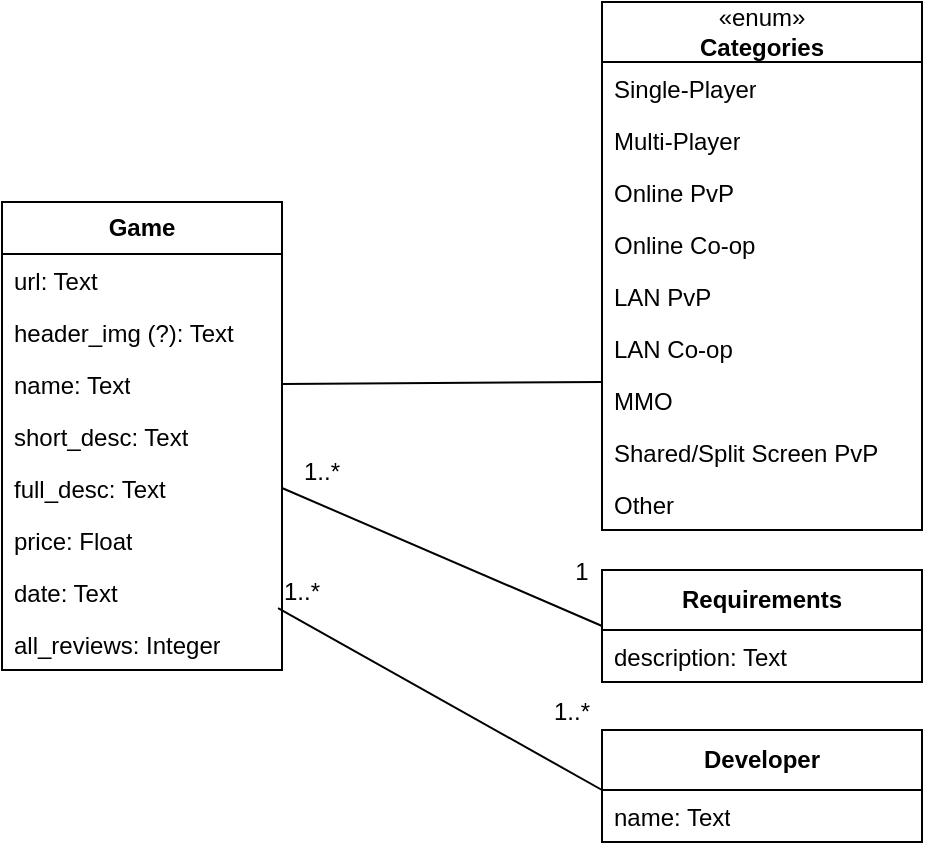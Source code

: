 <mxfile version="22.0.4" type="device">
  <diagram name="Page-1" id="0rpIXNNC91w-e2wjC2Iq">
    <mxGraphModel dx="1364" dy="771" grid="1" gridSize="10" guides="1" tooltips="1" connect="1" arrows="1" fold="1" page="1" pageScale="1" pageWidth="850" pageHeight="1100" background="#ffffff" math="0" shadow="0">
      <root>
        <mxCell id="0" />
        <mxCell id="1" parent="0" />
        <mxCell id="R6wkinDR3tg71nQ66AtV-16" value="&lt;b&gt;Game&lt;/b&gt;" style="swimlane;fontStyle=0;childLayout=stackLayout;horizontal=1;startSize=26;fillColor=none;horizontalStack=0;resizeParent=1;resizeParentMax=0;resizeLast=0;collapsible=1;marginBottom=0;whiteSpace=wrap;html=1;" parent="1" vertex="1">
          <mxGeometry x="160" y="230" width="140" height="234" as="geometry" />
        </mxCell>
        <mxCell id="6IAxfbTlwQELjcaCd5mC-14" value="url: Text" style="text;strokeColor=none;fillColor=none;align=left;verticalAlign=top;spacingLeft=4;spacingRight=4;overflow=hidden;rotatable=0;points=[[0,0.5],[1,0.5]];portConstraint=eastwest;whiteSpace=wrap;html=1;" parent="R6wkinDR3tg71nQ66AtV-16" vertex="1">
          <mxGeometry y="26" width="140" height="26" as="geometry" />
        </mxCell>
        <mxCell id="6IAxfbTlwQELjcaCd5mC-28" value="header_img (?): Text" style="text;strokeColor=none;fillColor=none;align=left;verticalAlign=top;spacingLeft=4;spacingRight=4;overflow=hidden;rotatable=0;points=[[0,0.5],[1,0.5]];portConstraint=eastwest;whiteSpace=wrap;html=1;" parent="R6wkinDR3tg71nQ66AtV-16" vertex="1">
          <mxGeometry y="52" width="140" height="26" as="geometry" />
        </mxCell>
        <mxCell id="R6wkinDR3tg71nQ66AtV-17" value="name: Text" style="text;strokeColor=none;fillColor=none;align=left;verticalAlign=top;spacingLeft=4;spacingRight=4;overflow=hidden;rotatable=0;points=[[0,0.5],[1,0.5]];portConstraint=eastwest;whiteSpace=wrap;html=1;" parent="R6wkinDR3tg71nQ66AtV-16" vertex="1">
          <mxGeometry y="78" width="140" height="26" as="geometry" />
        </mxCell>
        <mxCell id="R6wkinDR3tg71nQ66AtV-20" value="short_desc: Text" style="text;strokeColor=none;fillColor=none;align=left;verticalAlign=top;spacingLeft=4;spacingRight=4;overflow=hidden;rotatable=0;points=[[0,0.5],[1,0.5]];portConstraint=eastwest;whiteSpace=wrap;html=1;" parent="R6wkinDR3tg71nQ66AtV-16" vertex="1">
          <mxGeometry y="104" width="140" height="26" as="geometry" />
        </mxCell>
        <mxCell id="R6wkinDR3tg71nQ66AtV-21" value="full_desc: Text" style="text;strokeColor=none;fillColor=none;align=left;verticalAlign=top;spacingLeft=4;spacingRight=4;overflow=hidden;rotatable=0;points=[[0,0.5],[1,0.5]];portConstraint=eastwest;whiteSpace=wrap;html=1;" parent="R6wkinDR3tg71nQ66AtV-16" vertex="1">
          <mxGeometry y="130" width="140" height="26" as="geometry" />
        </mxCell>
        <mxCell id="R6wkinDR3tg71nQ66AtV-26" value="price: Float" style="text;strokeColor=none;fillColor=none;align=left;verticalAlign=top;spacingLeft=4;spacingRight=4;overflow=hidden;rotatable=0;points=[[0,0.5],[1,0.5]];portConstraint=eastwest;whiteSpace=wrap;html=1;" parent="R6wkinDR3tg71nQ66AtV-16" vertex="1">
          <mxGeometry y="156" width="140" height="26" as="geometry" />
        </mxCell>
        <mxCell id="R6wkinDR3tg71nQ66AtV-27" value="date: Text" style="text;strokeColor=none;fillColor=none;align=left;verticalAlign=top;spacingLeft=4;spacingRight=4;overflow=hidden;rotatable=0;points=[[0,0.5],[1,0.5]];portConstraint=eastwest;whiteSpace=wrap;html=1;" parent="R6wkinDR3tg71nQ66AtV-16" vertex="1">
          <mxGeometry y="182" width="140" height="26" as="geometry" />
        </mxCell>
        <mxCell id="R6wkinDR3tg71nQ66AtV-19" value="all_reviews: Integer" style="text;strokeColor=none;fillColor=none;align=left;verticalAlign=top;spacingLeft=4;spacingRight=4;overflow=hidden;rotatable=0;points=[[0,0.5],[1,0.5]];portConstraint=eastwest;whiteSpace=wrap;html=1;" parent="R6wkinDR3tg71nQ66AtV-16" vertex="1">
          <mxGeometry y="208" width="140" height="26" as="geometry" />
        </mxCell>
        <mxCell id="6IAxfbTlwQELjcaCd5mC-1" value="«enum»&lt;br&gt;&lt;b&gt;Categories&lt;/b&gt;" style="swimlane;fontStyle=0;childLayout=stackLayout;horizontal=1;startSize=30;fillColor=none;horizontalStack=0;resizeParent=1;resizeParentMax=0;resizeLast=0;collapsible=1;marginBottom=0;whiteSpace=wrap;html=1;" parent="1" vertex="1">
          <mxGeometry x="460" y="130" width="160" height="264" as="geometry" />
        </mxCell>
        <mxCell id="6IAxfbTlwQELjcaCd5mC-3" value="Single-Player" style="text;strokeColor=none;fillColor=none;align=left;verticalAlign=top;spacingLeft=4;spacingRight=4;overflow=hidden;rotatable=0;points=[[0,0.5],[1,0.5]];portConstraint=eastwest;whiteSpace=wrap;html=1;" parent="6IAxfbTlwQELjcaCd5mC-1" vertex="1">
          <mxGeometry y="30" width="160" height="26" as="geometry" />
        </mxCell>
        <mxCell id="6IAxfbTlwQELjcaCd5mC-15" value="Multi-Player" style="text;strokeColor=none;fillColor=none;align=left;verticalAlign=top;spacingLeft=4;spacingRight=4;overflow=hidden;rotatable=0;points=[[0,0.5],[1,0.5]];portConstraint=eastwest;whiteSpace=wrap;html=1;" parent="6IAxfbTlwQELjcaCd5mC-1" vertex="1">
          <mxGeometry y="56" width="160" height="26" as="geometry" />
        </mxCell>
        <mxCell id="6IAxfbTlwQELjcaCd5mC-18" value="Online PvP" style="text;strokeColor=none;fillColor=none;align=left;verticalAlign=top;spacingLeft=4;spacingRight=4;overflow=hidden;rotatable=0;points=[[0,0.5],[1,0.5]];portConstraint=eastwest;whiteSpace=wrap;html=1;" parent="6IAxfbTlwQELjcaCd5mC-1" vertex="1">
          <mxGeometry y="82" width="160" height="26" as="geometry" />
        </mxCell>
        <mxCell id="6IAxfbTlwQELjcaCd5mC-17" value="Online Co-op" style="text;strokeColor=none;fillColor=none;align=left;verticalAlign=top;spacingLeft=4;spacingRight=4;overflow=hidden;rotatable=0;points=[[0,0.5],[1,0.5]];portConstraint=eastwest;whiteSpace=wrap;html=1;" parent="6IAxfbTlwQELjcaCd5mC-1" vertex="1">
          <mxGeometry y="108" width="160" height="26" as="geometry" />
        </mxCell>
        <mxCell id="6IAxfbTlwQELjcaCd5mC-20" value="LAN PvP" style="text;strokeColor=none;fillColor=none;align=left;verticalAlign=top;spacingLeft=4;spacingRight=4;overflow=hidden;rotatable=0;points=[[0,0.5],[1,0.5]];portConstraint=eastwest;whiteSpace=wrap;html=1;" parent="6IAxfbTlwQELjcaCd5mC-1" vertex="1">
          <mxGeometry y="134" width="160" height="26" as="geometry" />
        </mxCell>
        <mxCell id="6IAxfbTlwQELjcaCd5mC-21" value="LAN Co-op" style="text;strokeColor=none;fillColor=none;align=left;verticalAlign=top;spacingLeft=4;spacingRight=4;overflow=hidden;rotatable=0;points=[[0,0.5],[1,0.5]];portConstraint=eastwest;whiteSpace=wrap;html=1;" parent="6IAxfbTlwQELjcaCd5mC-1" vertex="1">
          <mxGeometry y="160" width="160" height="26" as="geometry" />
        </mxCell>
        <mxCell id="6IAxfbTlwQELjcaCd5mC-19" value="MMO" style="text;strokeColor=none;fillColor=none;align=left;verticalAlign=top;spacingLeft=4;spacingRight=4;overflow=hidden;rotatable=0;points=[[0,0.5],[1,0.5]];portConstraint=eastwest;whiteSpace=wrap;html=1;" parent="6IAxfbTlwQELjcaCd5mC-1" vertex="1">
          <mxGeometry y="186" width="160" height="26" as="geometry" />
        </mxCell>
        <mxCell id="_CEL4Gb6RG7RmFWww7Is-1" value="Shared/Split Screen PvP" style="text;strokeColor=none;fillColor=none;align=left;verticalAlign=top;spacingLeft=4;spacingRight=4;overflow=hidden;rotatable=0;points=[[0,0.5],[1,0.5]];portConstraint=eastwest;whiteSpace=wrap;html=1;" vertex="1" parent="6IAxfbTlwQELjcaCd5mC-1">
          <mxGeometry y="212" width="160" height="26" as="geometry" />
        </mxCell>
        <mxCell id="6IAxfbTlwQELjcaCd5mC-22" value="Other" style="text;strokeColor=none;fillColor=none;align=left;verticalAlign=top;spacingLeft=4;spacingRight=4;overflow=hidden;rotatable=0;points=[[0,0.5],[1,0.5]];portConstraint=eastwest;whiteSpace=wrap;html=1;" parent="6IAxfbTlwQELjcaCd5mC-1" vertex="1">
          <mxGeometry y="238" width="160" height="26" as="geometry" />
        </mxCell>
        <mxCell id="6IAxfbTlwQELjcaCd5mC-12" value="&lt;b&gt;Requirements&lt;/b&gt;" style="swimlane;fontStyle=0;childLayout=stackLayout;horizontal=1;startSize=30;fillColor=none;horizontalStack=0;resizeParent=1;resizeParentMax=0;resizeLast=0;collapsible=1;marginBottom=0;whiteSpace=wrap;html=1;" parent="1" vertex="1">
          <mxGeometry x="460" y="414" width="160" height="56" as="geometry" />
        </mxCell>
        <mxCell id="6IAxfbTlwQELjcaCd5mC-27" value="description: Text" style="text;strokeColor=none;fillColor=none;align=left;verticalAlign=top;spacingLeft=4;spacingRight=4;overflow=hidden;rotatable=0;points=[[0,0.5],[1,0.5]];portConstraint=eastwest;whiteSpace=wrap;html=1;" parent="6IAxfbTlwQELjcaCd5mC-12" vertex="1">
          <mxGeometry y="30" width="160" height="26" as="geometry" />
        </mxCell>
        <mxCell id="6IAxfbTlwQELjcaCd5mC-25" value="" style="endArrow=none;html=1;rounded=0;exitX=1;exitY=0.5;exitDx=0;exitDy=0;entryX=0;entryY=0.154;entryDx=0;entryDy=0;entryPerimeter=0;" parent="1" source="R6wkinDR3tg71nQ66AtV-17" target="6IAxfbTlwQELjcaCd5mC-19" edge="1">
          <mxGeometry width="50" height="50" relative="1" as="geometry">
            <mxPoint x="570" y="300" as="sourcePoint" />
            <mxPoint x="620" y="250" as="targetPoint" />
          </mxGeometry>
        </mxCell>
        <mxCell id="6IAxfbTlwQELjcaCd5mC-26" value="" style="endArrow=none;html=1;rounded=0;exitX=1;exitY=0.5;exitDx=0;exitDy=0;entryX=0;entryY=0.5;entryDx=0;entryDy=0;" parent="1" source="R6wkinDR3tg71nQ66AtV-21" target="6IAxfbTlwQELjcaCd5mC-12" edge="1">
          <mxGeometry width="50" height="50" relative="1" as="geometry">
            <mxPoint x="300" y="399" as="sourcePoint" />
            <mxPoint x="471" y="225" as="targetPoint" />
          </mxGeometry>
        </mxCell>
        <mxCell id="6IAxfbTlwQELjcaCd5mC-31" value="1..*" style="text;html=1;strokeColor=none;fillColor=none;align=center;verticalAlign=middle;whiteSpace=wrap;rounded=0;" parent="1" vertex="1">
          <mxGeometry x="290" y="350" width="60" height="30" as="geometry" />
        </mxCell>
        <mxCell id="6IAxfbTlwQELjcaCd5mC-32" value="1" style="text;html=1;strokeColor=none;fillColor=none;align=center;verticalAlign=middle;whiteSpace=wrap;rounded=0;" parent="1" vertex="1">
          <mxGeometry x="420" y="400" width="60" height="30" as="geometry" />
        </mxCell>
        <mxCell id="oCX6FPx8QtUH6NmDp4hV-1" value="&lt;b&gt;Developer&lt;/b&gt;" style="swimlane;fontStyle=0;childLayout=stackLayout;horizontal=1;startSize=30;fillColor=none;horizontalStack=0;resizeParent=1;resizeParentMax=0;resizeLast=0;collapsible=1;marginBottom=0;whiteSpace=wrap;html=1;" parent="1" vertex="1">
          <mxGeometry x="460" y="494" width="160" height="56" as="geometry" />
        </mxCell>
        <mxCell id="oCX6FPx8QtUH6NmDp4hV-2" value="name: Text" style="text;strokeColor=none;fillColor=none;align=left;verticalAlign=top;spacingLeft=4;spacingRight=4;overflow=hidden;rotatable=0;points=[[0,0.5],[1,0.5]];portConstraint=eastwest;whiteSpace=wrap;html=1;" parent="oCX6FPx8QtUH6NmDp4hV-1" vertex="1">
          <mxGeometry y="30" width="160" height="26" as="geometry" />
        </mxCell>
        <mxCell id="oCX6FPx8QtUH6NmDp4hV-5" value="" style="endArrow=none;html=1;rounded=0;entryX=0;entryY=0;entryDx=0;entryDy=0;entryPerimeter=0;exitX=0.986;exitY=0.808;exitDx=0;exitDy=0;exitPerimeter=0;" parent="1" source="R6wkinDR3tg71nQ66AtV-27" target="oCX6FPx8QtUH6NmDp4hV-2" edge="1">
          <mxGeometry width="50" height="50" relative="1" as="geometry">
            <mxPoint x="300" y="399" as="sourcePoint" />
            <mxPoint x="470" y="435" as="targetPoint" />
          </mxGeometry>
        </mxCell>
        <mxCell id="oCX6FPx8QtUH6NmDp4hV-9" value="1..*" style="text;html=1;strokeColor=none;fillColor=none;align=center;verticalAlign=middle;whiteSpace=wrap;rounded=0;" parent="1" vertex="1">
          <mxGeometry x="280" y="410" width="60" height="30" as="geometry" />
        </mxCell>
        <mxCell id="oCX6FPx8QtUH6NmDp4hV-10" value="1..*" style="text;html=1;strokeColor=none;fillColor=none;align=center;verticalAlign=middle;whiteSpace=wrap;rounded=0;" parent="1" vertex="1">
          <mxGeometry x="415" y="470" width="60" height="30" as="geometry" />
        </mxCell>
      </root>
    </mxGraphModel>
  </diagram>
</mxfile>
